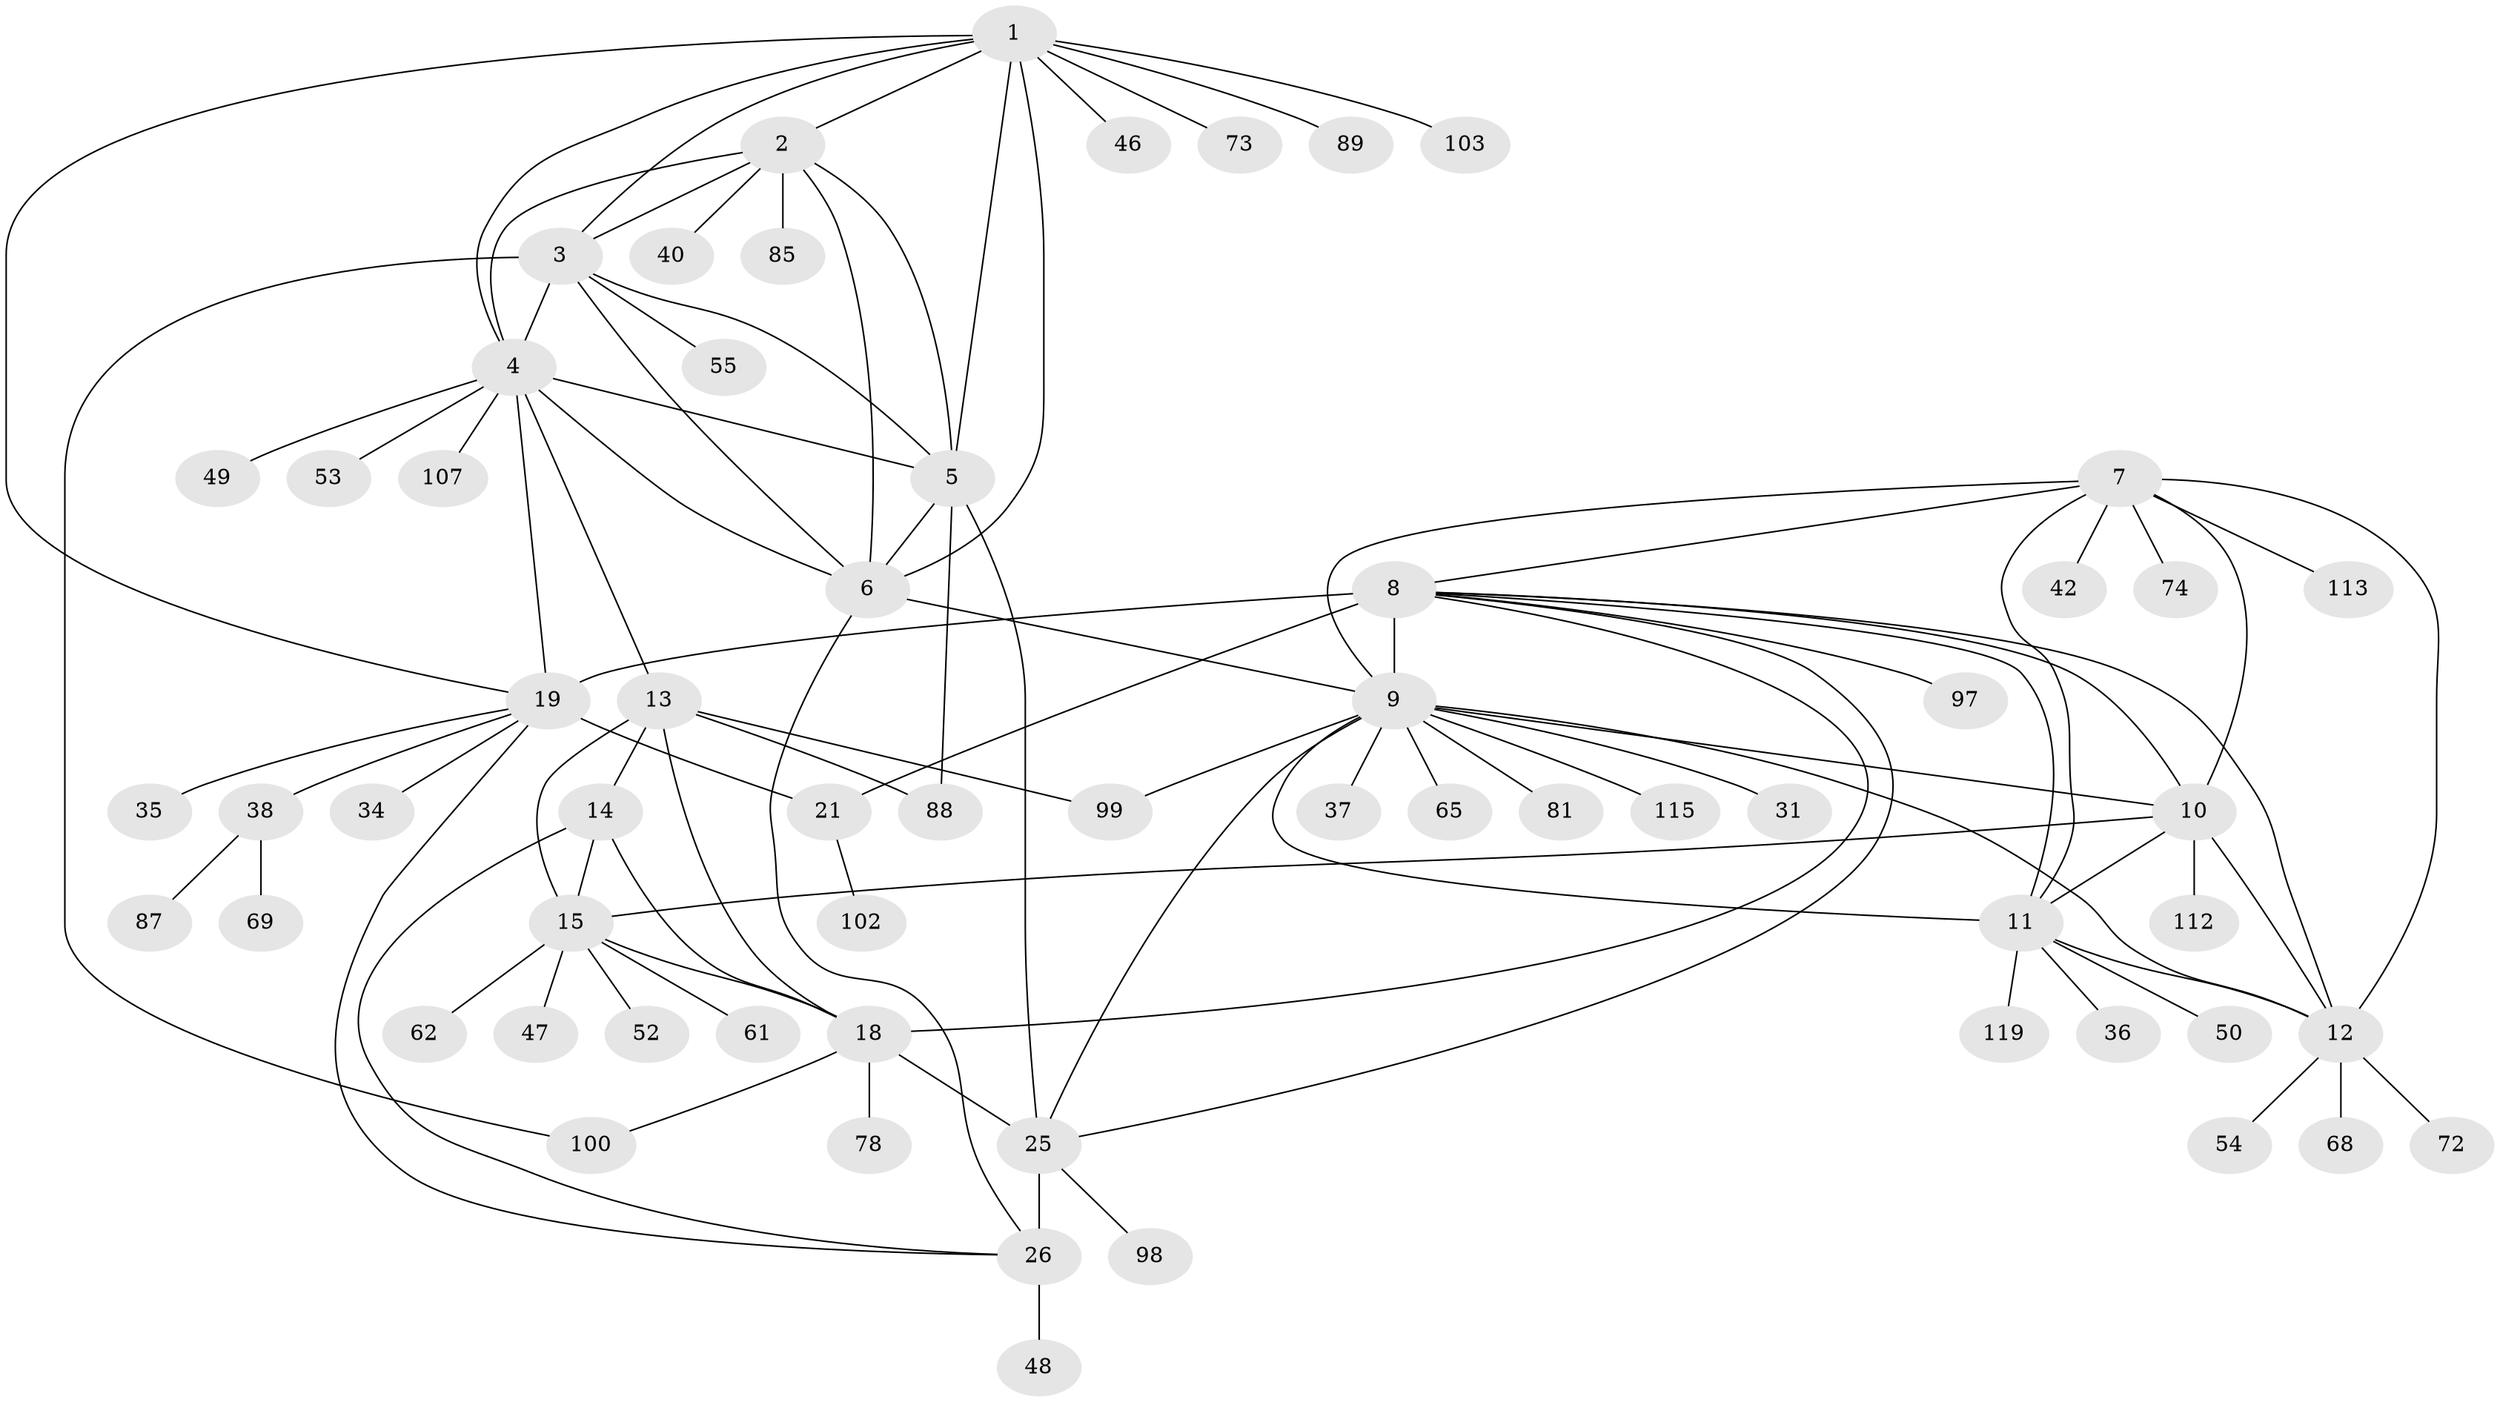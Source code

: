 // original degree distribution, {11: 0.024193548387096774, 7: 0.056451612903225805, 10: 0.03225806451612903, 9: 0.024193548387096774, 8: 0.04838709677419355, 13: 0.008064516129032258, 6: 0.024193548387096774, 12: 0.008064516129032258, 5: 0.016129032258064516, 2: 0.1532258064516129, 1: 0.5645161290322581, 3: 0.03225806451612903, 4: 0.008064516129032258}
// Generated by graph-tools (version 1.1) at 2025/15/03/09/25 04:15:52]
// undirected, 62 vertices, 98 edges
graph export_dot {
graph [start="1"]
  node [color=gray90,style=filled];
  1 [super="+71"];
  2;
  3;
  4;
  5;
  6 [super="+84+33+67"];
  7;
  8 [super="+23"];
  9;
  10;
  11;
  12;
  13;
  14;
  15 [super="+16+44+17+101"];
  18 [super="+56"];
  19 [super="+32+20"];
  21;
  25 [super="+123+95+118+58+39+28"];
  26 [super="+27+66+96"];
  31 [super="+59"];
  34 [super="+106"];
  35;
  36 [super="+86+93"];
  37;
  38;
  40;
  42;
  46 [super="+75"];
  47;
  48 [super="+83"];
  49 [super="+92"];
  50;
  52 [super="+70"];
  53;
  54;
  55;
  61 [super="+105"];
  62;
  65;
  68;
  69;
  72;
  73;
  74;
  78 [super="+110"];
  81;
  85;
  87;
  88;
  89;
  97;
  98;
  99;
  100;
  102;
  103;
  107;
  112;
  113;
  115;
  119 [super="+120"];
  1 -- 2;
  1 -- 3;
  1 -- 4;
  1 -- 5;
  1 -- 6;
  1 -- 46;
  1 -- 73;
  1 -- 89;
  1 -- 103;
  1 -- 19;
  2 -- 3;
  2 -- 4;
  2 -- 5;
  2 -- 6;
  2 -- 40;
  2 -- 85;
  3 -- 4;
  3 -- 5;
  3 -- 6;
  3 -- 55;
  3 -- 100;
  4 -- 5;
  4 -- 6;
  4 -- 13;
  4 -- 19;
  4 -- 49;
  4 -- 53;
  4 -- 107;
  5 -- 6;
  5 -- 25;
  5 -- 88;
  6 -- 9;
  6 -- 26;
  7 -- 8;
  7 -- 9;
  7 -- 10;
  7 -- 11;
  7 -- 12;
  7 -- 42;
  7 -- 74;
  7 -- 113;
  8 -- 9;
  8 -- 10;
  8 -- 11;
  8 -- 12;
  8 -- 19 [weight=7];
  8 -- 97;
  8 -- 18;
  8 -- 21 [weight=2];
  8 -- 25;
  9 -- 10;
  9 -- 11;
  9 -- 12;
  9 -- 25;
  9 -- 31;
  9 -- 37;
  9 -- 65;
  9 -- 81;
  9 -- 99;
  9 -- 115;
  10 -- 11;
  10 -- 12;
  10 -- 112;
  10 -- 15;
  11 -- 12;
  11 -- 36;
  11 -- 50;
  11 -- 119;
  12 -- 54;
  12 -- 68;
  12 -- 72;
  13 -- 14;
  13 -- 15 [weight=3];
  13 -- 18;
  13 -- 88;
  13 -- 99;
  14 -- 15 [weight=3];
  14 -- 18;
  14 -- 26;
  15 -- 18 [weight=3];
  15 -- 47;
  15 -- 52;
  15 -- 61;
  15 -- 62;
  18 -- 78;
  18 -- 100;
  18 -- 25;
  19 -- 21 [weight=3];
  19 -- 35;
  19 -- 34;
  19 -- 38;
  19 -- 26;
  21 -- 102;
  25 -- 26 [weight=8];
  25 -- 98;
  26 -- 48;
  38 -- 69;
  38 -- 87;
}
